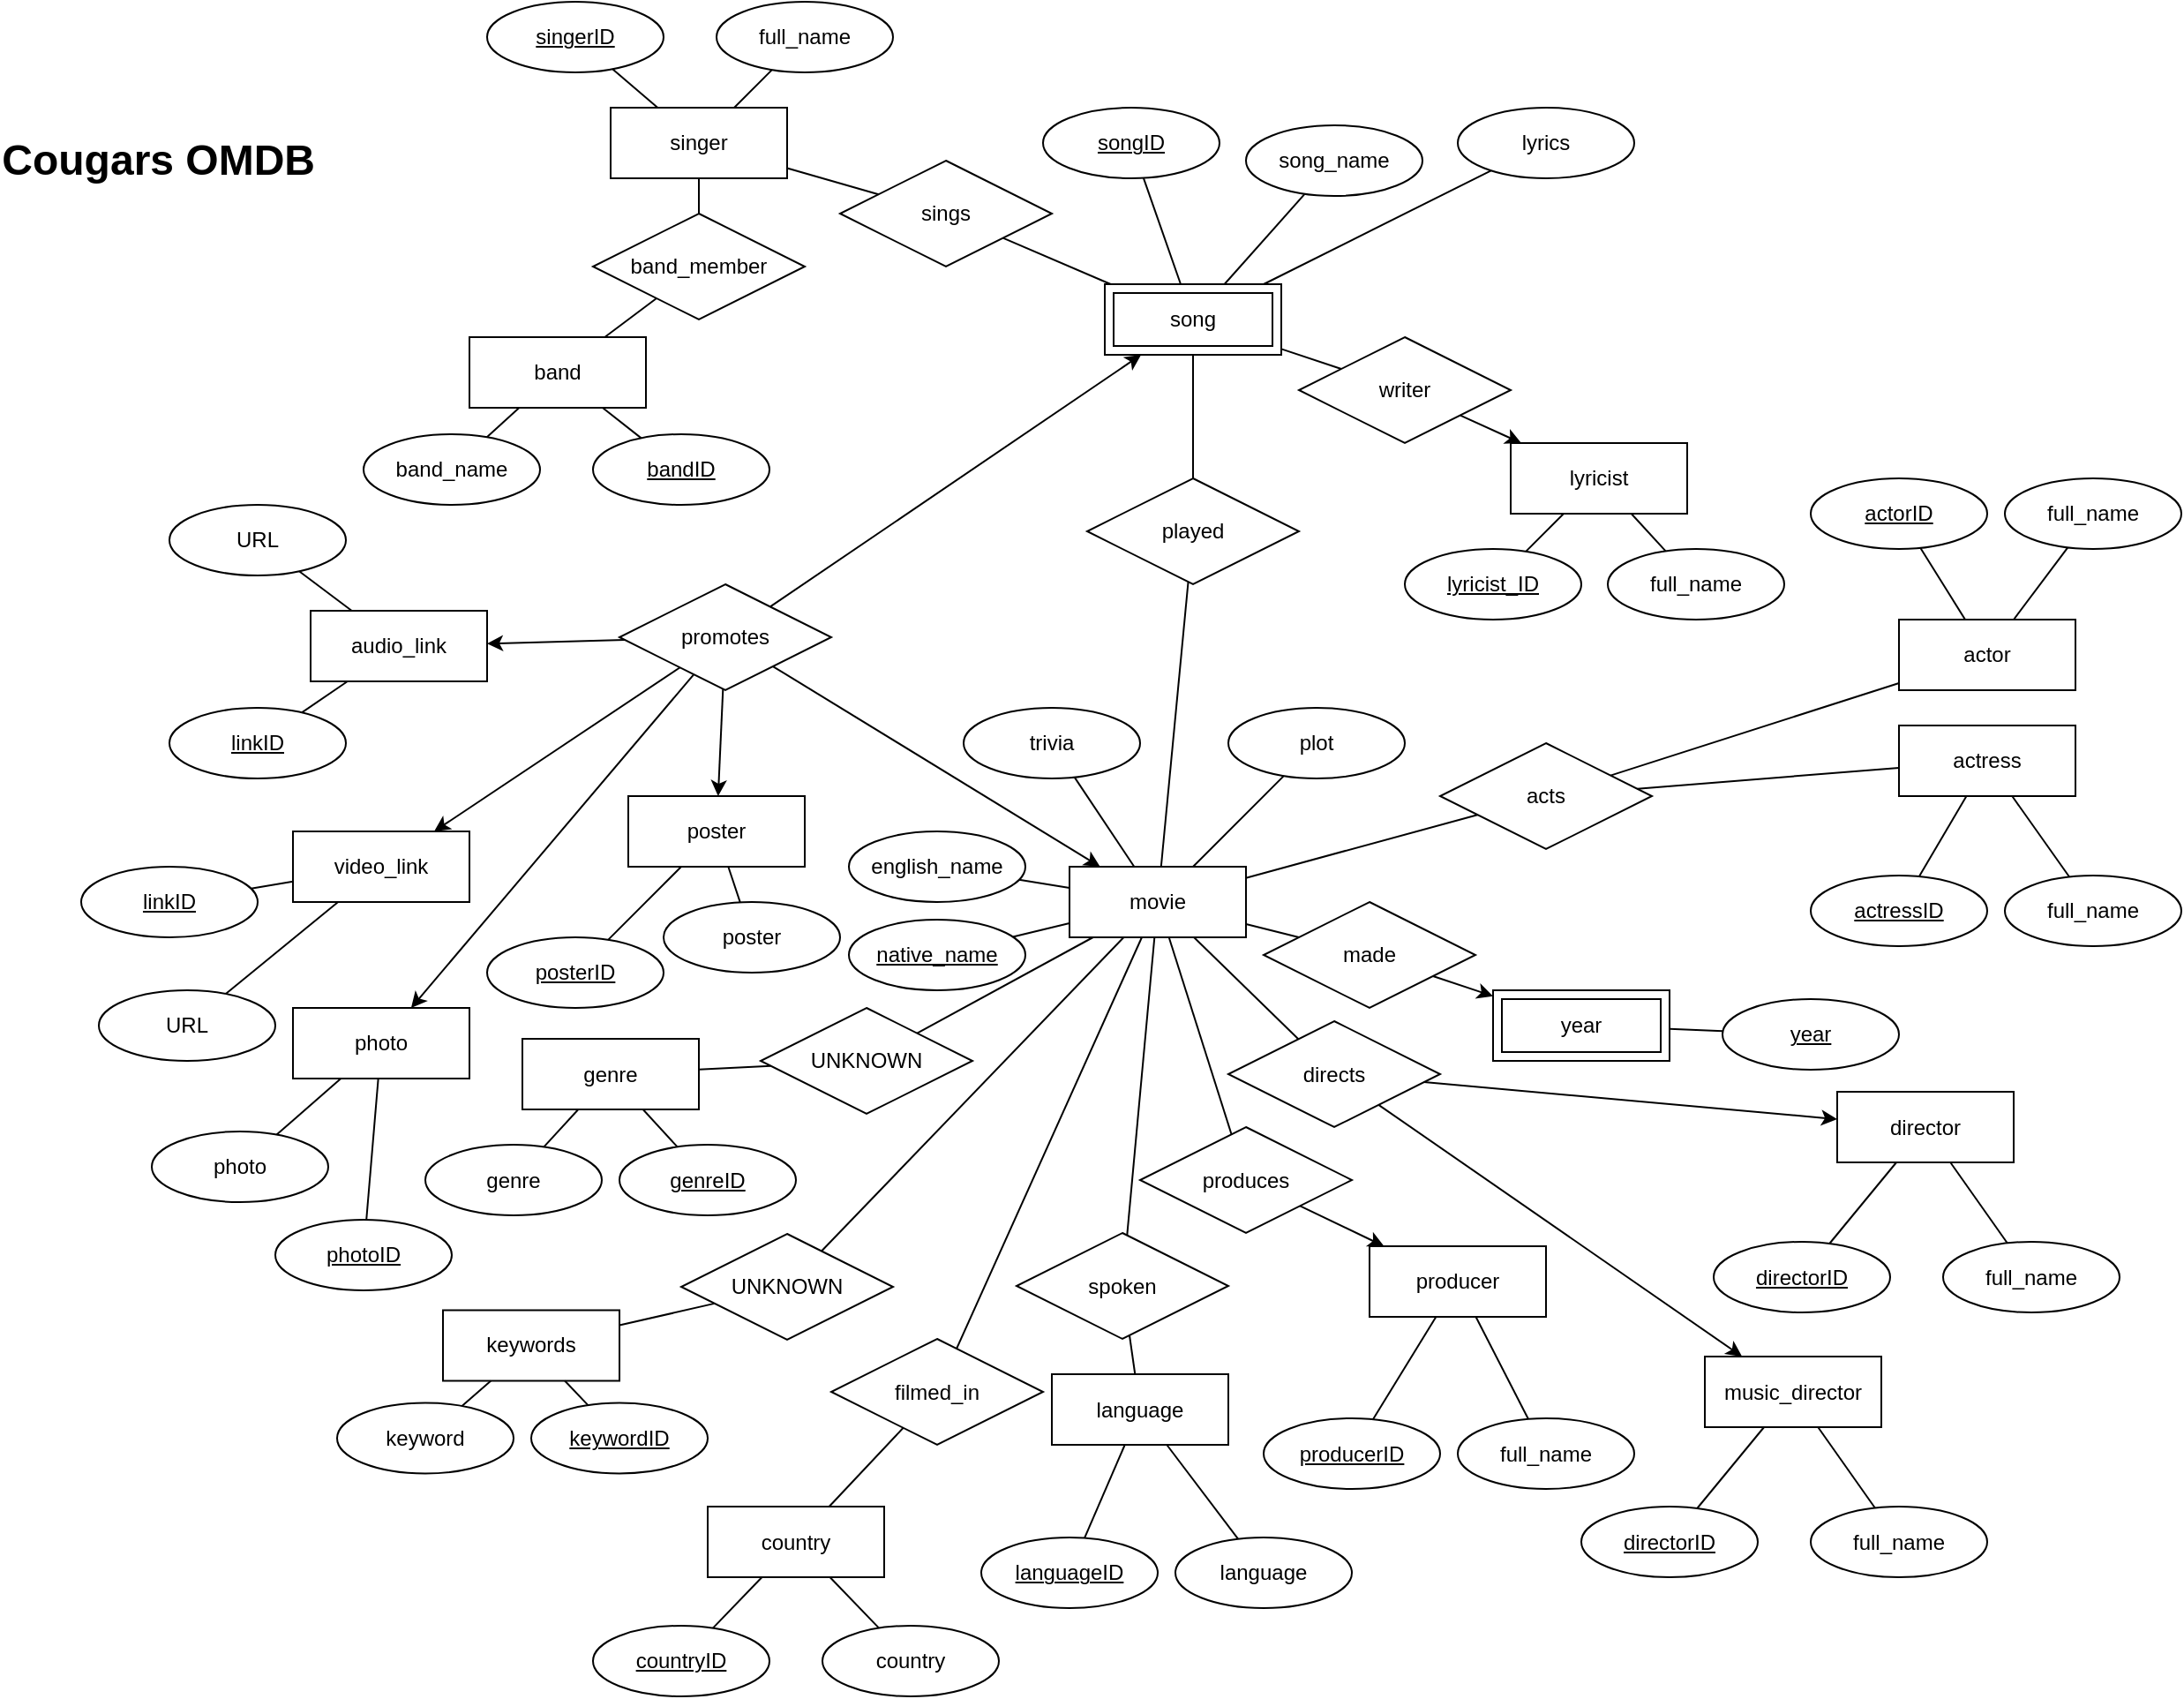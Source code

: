 <mxfile version="13.3.0" type="github">
  <diagram id="hvTxywRXqhzX3uinB9g3" name="Page-1">
    <mxGraphModel dx="3220" dy="2380" grid="1" gridSize="10" guides="1" tooltips="1" connect="1" arrows="1" fold="1" page="1" pageScale="1" pageWidth="850" pageHeight="1100" math="0" shadow="0">
      <root>
        <mxCell id="0" />
        <mxCell id="1" parent="0" />
        <mxCell id="niFjqBL8yK6RNNo06WDb-146" value="Cougars OMDB&amp;nbsp;&amp;nbsp;" style="text;strokeColor=none;fillColor=none;html=1;fontSize=24;fontStyle=1;verticalAlign=middle;align=center;" vertex="1" parent="1">
          <mxGeometry x="-600" y="-970" width="100" height="40" as="geometry" />
        </mxCell>
        <mxCell id="niFjqBL8yK6RNNo06WDb-147" value="made" style="shape=rhombus;perimeter=rhombusPerimeter;whiteSpace=wrap;html=1;align=center;" vertex="1" parent="1">
          <mxGeometry x="70" y="-530" width="120" height="60" as="geometry" />
        </mxCell>
        <mxCell id="niFjqBL8yK6RNNo06WDb-148" value="acts" style="shape=rhombus;perimeter=rhombusPerimeter;whiteSpace=wrap;html=1;align=center;" vertex="1" parent="1">
          <mxGeometry x="170" y="-620" width="120" height="60" as="geometry" />
        </mxCell>
        <mxCell id="niFjqBL8yK6RNNo06WDb-149" value="sings" style="shape=rhombus;perimeter=rhombusPerimeter;whiteSpace=wrap;html=1;align=center;" vertex="1" parent="1">
          <mxGeometry x="-170" y="-950" width="120" height="60" as="geometry" />
        </mxCell>
        <mxCell id="niFjqBL8yK6RNNo06WDb-150" value="singer" style="whiteSpace=wrap;html=1;align=center;" vertex="1" parent="1">
          <mxGeometry x="-300" y="-980" width="100" height="40" as="geometry" />
        </mxCell>
        <mxCell id="niFjqBL8yK6RNNo06WDb-151" value="singerID" style="ellipse;whiteSpace=wrap;html=1;align=center;fontStyle=4;" vertex="1" parent="1">
          <mxGeometry x="-370" y="-1040" width="100" height="40" as="geometry" />
        </mxCell>
        <mxCell id="niFjqBL8yK6RNNo06WDb-152" value="full_name" style="ellipse;whiteSpace=wrap;html=1;align=center;" vertex="1" parent="1">
          <mxGeometry x="-240" y="-1040" width="100" height="40" as="geometry" />
        </mxCell>
        <mxCell id="niFjqBL8yK6RNNo06WDb-153" value="" style="endArrow=none;html=1;rounded=0;" edge="1" parent="1" source="niFjqBL8yK6RNNo06WDb-151" target="niFjqBL8yK6RNNo06WDb-150">
          <mxGeometry relative="1" as="geometry">
            <mxPoint x="-300" y="-1020" as="sourcePoint" />
            <mxPoint x="-140" y="-1020" as="targetPoint" />
          </mxGeometry>
        </mxCell>
        <mxCell id="niFjqBL8yK6RNNo06WDb-154" value="" style="endArrow=none;html=1;rounded=0;" edge="1" parent="1" source="niFjqBL8yK6RNNo06WDb-150" target="niFjqBL8yK6RNNo06WDb-152">
          <mxGeometry relative="1" as="geometry">
            <mxPoint x="-289.996" y="-1080.003" as="sourcePoint" />
            <mxPoint x="-216.94" y="-1053.48" as="targetPoint" />
          </mxGeometry>
        </mxCell>
        <mxCell id="niFjqBL8yK6RNNo06WDb-155" value="songID" style="ellipse;whiteSpace=wrap;html=1;align=center;fontStyle=4;" vertex="1" parent="1">
          <mxGeometry x="-55" y="-980" width="100" height="40" as="geometry" />
        </mxCell>
        <mxCell id="niFjqBL8yK6RNNo06WDb-156" value="" style="endArrow=none;html=1;rounded=0;" edge="1" parent="1" source="niFjqBL8yK6RNNo06WDb-155" target="niFjqBL8yK6RNNo06WDb-234">
          <mxGeometry relative="1" as="geometry">
            <mxPoint x="120" y="-995" as="sourcePoint" />
            <mxPoint x="65.714" y="-960" as="targetPoint" />
          </mxGeometry>
        </mxCell>
        <mxCell id="niFjqBL8yK6RNNo06WDb-157" value="song_name" style="ellipse;whiteSpace=wrap;html=1;align=center;" vertex="1" parent="1">
          <mxGeometry x="60" y="-970" width="100" height="40" as="geometry" />
        </mxCell>
        <mxCell id="niFjqBL8yK6RNNo06WDb-158" value="" style="endArrow=none;html=1;rounded=0;" edge="1" parent="1" source="niFjqBL8yK6RNNo06WDb-234" target="niFjqBL8yK6RNNo06WDb-157">
          <mxGeometry relative="1" as="geometry">
            <mxPoint x="102.5" y="-960" as="sourcePoint" />
            <mxPoint x="440" y="-995" as="targetPoint" />
          </mxGeometry>
        </mxCell>
        <mxCell id="niFjqBL8yK6RNNo06WDb-159" value="" style="endArrow=none;html=1;rounded=0;" edge="1" parent="1" source="niFjqBL8yK6RNNo06WDb-149" target="niFjqBL8yK6RNNo06WDb-234">
          <mxGeometry relative="1" as="geometry">
            <mxPoint x="-30" y="-780" as="sourcePoint" />
            <mxPoint x="50" y="-934.737" as="targetPoint" />
          </mxGeometry>
        </mxCell>
        <mxCell id="niFjqBL8yK6RNNo06WDb-160" value="" style="endArrow=none;html=1;rounded=0;" edge="1" parent="1" source="niFjqBL8yK6RNNo06WDb-150" target="niFjqBL8yK6RNNo06WDb-149">
          <mxGeometry relative="1" as="geometry">
            <mxPoint y="-960" as="sourcePoint" />
            <mxPoint x="160" y="-960" as="targetPoint" />
          </mxGeometry>
        </mxCell>
        <mxCell id="niFjqBL8yK6RNNo06WDb-161" value="band" style="whiteSpace=wrap;html=1;align=center;" vertex="1" parent="1">
          <mxGeometry x="-380" y="-850" width="100" height="40" as="geometry" />
        </mxCell>
        <mxCell id="niFjqBL8yK6RNNo06WDb-162" value="bandID" style="ellipse;whiteSpace=wrap;html=1;align=center;fontStyle=4;" vertex="1" parent="1">
          <mxGeometry x="-310" y="-795" width="100" height="40" as="geometry" />
        </mxCell>
        <mxCell id="niFjqBL8yK6RNNo06WDb-163" value="band_name" style="ellipse;whiteSpace=wrap;html=1;align=center;" vertex="1" parent="1">
          <mxGeometry x="-440" y="-795" width="100" height="40" as="geometry" />
        </mxCell>
        <mxCell id="niFjqBL8yK6RNNo06WDb-164" value="" style="endArrow=none;html=1;rounded=0;" edge="1" parent="1" source="niFjqBL8yK6RNNo06WDb-163" target="niFjqBL8yK6RNNo06WDb-161">
          <mxGeometry relative="1" as="geometry">
            <mxPoint x="-505" y="-645" as="sourcePoint" />
            <mxPoint x="-345" y="-645" as="targetPoint" />
          </mxGeometry>
        </mxCell>
        <mxCell id="niFjqBL8yK6RNNo06WDb-165" value="" style="endArrow=none;html=1;rounded=0;" edge="1" parent="1" source="niFjqBL8yK6RNNo06WDb-161" target="niFjqBL8yK6RNNo06WDb-162">
          <mxGeometry relative="1" as="geometry">
            <mxPoint x="-415" y="-635" as="sourcePoint" />
            <mxPoint x="-255" y="-635" as="targetPoint" />
          </mxGeometry>
        </mxCell>
        <mxCell id="niFjqBL8yK6RNNo06WDb-166" value="lyrics" style="ellipse;whiteSpace=wrap;html=1;align=center;" vertex="1" parent="1">
          <mxGeometry x="180" y="-980" width="100" height="40" as="geometry" />
        </mxCell>
        <mxCell id="niFjqBL8yK6RNNo06WDb-167" value="" style="endArrow=none;html=1;rounded=0;" edge="1" parent="1" source="niFjqBL8yK6RNNo06WDb-234" target="niFjqBL8yK6RNNo06WDb-166">
          <mxGeometry relative="1" as="geometry">
            <mxPoint x="140" y="-960" as="sourcePoint" />
            <mxPoint x="330" y="-860" as="targetPoint" />
          </mxGeometry>
        </mxCell>
        <mxCell id="niFjqBL8yK6RNNo06WDb-168" value="band_member" style="shape=rhombus;perimeter=rhombusPerimeter;whiteSpace=wrap;html=1;align=center;" vertex="1" parent="1">
          <mxGeometry x="-310" y="-920" width="120" height="60" as="geometry" />
        </mxCell>
        <mxCell id="niFjqBL8yK6RNNo06WDb-169" value="" style="endArrow=none;html=1;rounded=0;" edge="1" parent="1" source="niFjqBL8yK6RNNo06WDb-168" target="niFjqBL8yK6RNNo06WDb-161">
          <mxGeometry relative="1" as="geometry">
            <mxPoint x="-250" y="-740" as="sourcePoint" />
            <mxPoint x="-90" y="-740" as="targetPoint" />
          </mxGeometry>
        </mxCell>
        <mxCell id="niFjqBL8yK6RNNo06WDb-170" value="" style="endArrow=none;html=1;rounded=0;" edge="1" parent="1" source="niFjqBL8yK6RNNo06WDb-168" target="niFjqBL8yK6RNNo06WDb-150">
          <mxGeometry relative="1" as="geometry">
            <mxPoint x="-440" y="-850" as="sourcePoint" />
            <mxPoint x="-280" y="-850" as="targetPoint" />
          </mxGeometry>
        </mxCell>
        <mxCell id="niFjqBL8yK6RNNo06WDb-171" value="lyricist" style="whiteSpace=wrap;html=1;align=center;" vertex="1" parent="1">
          <mxGeometry x="210" y="-790" width="100" height="40" as="geometry" />
        </mxCell>
        <mxCell id="niFjqBL8yK6RNNo06WDb-172" value="full_name" style="ellipse;whiteSpace=wrap;html=1;align=center;" vertex="1" parent="1">
          <mxGeometry x="265" y="-730" width="100" height="40" as="geometry" />
        </mxCell>
        <mxCell id="niFjqBL8yK6RNNo06WDb-173" value="lyricist_ID" style="ellipse;whiteSpace=wrap;html=1;align=center;fontStyle=4;" vertex="1" parent="1">
          <mxGeometry x="150" y="-730" width="100" height="40" as="geometry" />
        </mxCell>
        <mxCell id="niFjqBL8yK6RNNo06WDb-174" value="" style="endArrow=none;html=1;rounded=0;" edge="1" parent="1" source="niFjqBL8yK6RNNo06WDb-173" target="niFjqBL8yK6RNNo06WDb-171">
          <mxGeometry relative="1" as="geometry">
            <mxPoint x="15" y="-890" as="sourcePoint" />
            <mxPoint x="175" y="-890" as="targetPoint" />
          </mxGeometry>
        </mxCell>
        <mxCell id="niFjqBL8yK6RNNo06WDb-175" value="" style="endArrow=none;html=1;rounded=0;" edge="1" parent="1" source="niFjqBL8yK6RNNo06WDb-171" target="niFjqBL8yK6RNNo06WDb-172">
          <mxGeometry relative="1" as="geometry">
            <mxPoint x="235" y="-810" as="sourcePoint" />
            <mxPoint x="395" y="-810" as="targetPoint" />
          </mxGeometry>
        </mxCell>
        <mxCell id="niFjqBL8yK6RNNo06WDb-176" value="writer" style="shape=rhombus;perimeter=rhombusPerimeter;whiteSpace=wrap;html=1;align=center;" vertex="1" parent="1">
          <mxGeometry x="90" y="-850" width="120" height="60" as="geometry" />
        </mxCell>
        <mxCell id="niFjqBL8yK6RNNo06WDb-177" value="" style="endArrow=none;html=1;rounded=0;" edge="1" parent="1" source="niFjqBL8yK6RNNo06WDb-234" target="niFjqBL8yK6RNNo06WDb-176">
          <mxGeometry relative="1" as="geometry">
            <mxPoint x="150" y="-929.286" as="sourcePoint" />
            <mxPoint x="410" y="-940" as="targetPoint" />
          </mxGeometry>
        </mxCell>
        <mxCell id="niFjqBL8yK6RNNo06WDb-178" value="" style="endArrow=classic;html=1;" edge="1" parent="1" source="niFjqBL8yK6RNNo06WDb-176" target="niFjqBL8yK6RNNo06WDb-171">
          <mxGeometry width="50" height="50" relative="1" as="geometry">
            <mxPoint x="310" y="-910" as="sourcePoint" />
            <mxPoint x="360" y="-960" as="targetPoint" />
          </mxGeometry>
        </mxCell>
        <mxCell id="niFjqBL8yK6RNNo06WDb-179" value="year" style="ellipse;whiteSpace=wrap;html=1;align=center;fontStyle=4;" vertex="1" parent="1">
          <mxGeometry x="330" y="-475" width="100" height="40" as="geometry" />
        </mxCell>
        <mxCell id="niFjqBL8yK6RNNo06WDb-180" value="" style="endArrow=none;html=1;rounded=0;" edge="1" parent="1" source="niFjqBL8yK6RNNo06WDb-233" target="niFjqBL8yK6RNNo06WDb-179">
          <mxGeometry relative="1" as="geometry">
            <mxPoint x="290.0" y="-455" as="sourcePoint" />
            <mxPoint x="700" y="-445" as="targetPoint" />
          </mxGeometry>
        </mxCell>
        <mxCell id="niFjqBL8yK6RNNo06WDb-181" value="" style="endArrow=none;html=1;rounded=0;" edge="1" parent="1" source="niFjqBL8yK6RNNo06WDb-183" target="niFjqBL8yK6RNNo06WDb-147">
          <mxGeometry relative="1" as="geometry">
            <mxPoint x="95" y="-419.6" as="sourcePoint" />
            <mxPoint x="280" y="-450" as="targetPoint" />
          </mxGeometry>
        </mxCell>
        <mxCell id="niFjqBL8yK6RNNo06WDb-182" value="" style="endArrow=classic;html=1;" edge="1" parent="1" source="niFjqBL8yK6RNNo06WDb-147" target="niFjqBL8yK6RNNo06WDb-233">
          <mxGeometry width="50" height="50" relative="1" as="geometry">
            <mxPoint x="230" y="-455" as="sourcePoint" />
            <mxPoint x="190.0" y="-460.357" as="targetPoint" />
          </mxGeometry>
        </mxCell>
        <mxCell id="niFjqBL8yK6RNNo06WDb-183" value="movie" style="whiteSpace=wrap;html=1;align=center;" vertex="1" parent="1">
          <mxGeometry x="-40" y="-550" width="100" height="40" as="geometry" />
        </mxCell>
        <mxCell id="niFjqBL8yK6RNNo06WDb-184" value="native_name" style="ellipse;whiteSpace=wrap;html=1;align=center;fontStyle=4;" vertex="1" parent="1">
          <mxGeometry x="-165" y="-520" width="100" height="40" as="geometry" />
        </mxCell>
        <mxCell id="niFjqBL8yK6RNNo06WDb-185" value="" style="endArrow=none;html=1;rounded=0;" edge="1" parent="1" source="niFjqBL8yK6RNNo06WDb-184" target="niFjqBL8yK6RNNo06WDb-183">
          <mxGeometry relative="1" as="geometry">
            <mxPoint x="-10" y="-570" as="sourcePoint" />
            <mxPoint x="150" y="-570" as="targetPoint" />
          </mxGeometry>
        </mxCell>
        <mxCell id="niFjqBL8yK6RNNo06WDb-186" value="english_name" style="ellipse;whiteSpace=wrap;html=1;align=center;" vertex="1" parent="1">
          <mxGeometry x="-165" y="-570" width="100" height="40" as="geometry" />
        </mxCell>
        <mxCell id="niFjqBL8yK6RNNo06WDb-187" value="" style="endArrow=none;html=1;rounded=0;" edge="1" parent="1" source="niFjqBL8yK6RNNo06WDb-186" target="niFjqBL8yK6RNNo06WDb-183">
          <mxGeometry relative="1" as="geometry">
            <mxPoint x="120" y="-520" as="sourcePoint" />
            <mxPoint x="280" y="-520" as="targetPoint" />
          </mxGeometry>
        </mxCell>
        <mxCell id="niFjqBL8yK6RNNo06WDb-188" value="trivia" style="ellipse;whiteSpace=wrap;html=1;align=center;" vertex="1" parent="1">
          <mxGeometry x="-100" y="-640" width="100" height="40" as="geometry" />
        </mxCell>
        <mxCell id="niFjqBL8yK6RNNo06WDb-189" value="" style="endArrow=none;html=1;rounded=0;" edge="1" parent="1" source="niFjqBL8yK6RNNo06WDb-188" target="niFjqBL8yK6RNNo06WDb-183">
          <mxGeometry relative="1" as="geometry">
            <mxPoint x="120" y="-530" as="sourcePoint" />
            <mxPoint x="280" y="-530" as="targetPoint" />
          </mxGeometry>
        </mxCell>
        <mxCell id="niFjqBL8yK6RNNo06WDb-190" value="plot" style="ellipse;whiteSpace=wrap;html=1;align=center;" vertex="1" parent="1">
          <mxGeometry x="50" y="-640" width="100" height="40" as="geometry" />
        </mxCell>
        <mxCell id="niFjqBL8yK6RNNo06WDb-191" value="" style="endArrow=none;html=1;rounded=0;" edge="1" parent="1" source="niFjqBL8yK6RNNo06WDb-190" target="niFjqBL8yK6RNNo06WDb-183">
          <mxGeometry relative="1" as="geometry">
            <mxPoint x="220" y="-510" as="sourcePoint" />
            <mxPoint x="380" y="-510" as="targetPoint" />
          </mxGeometry>
        </mxCell>
        <mxCell id="niFjqBL8yK6RNNo06WDb-192" value="actor" style="whiteSpace=wrap;html=1;align=center;" vertex="1" parent="1">
          <mxGeometry x="430" y="-690" width="100" height="40" as="geometry" />
        </mxCell>
        <mxCell id="niFjqBL8yK6RNNo06WDb-193" value="actress" style="whiteSpace=wrap;html=1;align=center;" vertex="1" parent="1">
          <mxGeometry x="430" y="-630" width="100" height="40" as="geometry" />
        </mxCell>
        <mxCell id="niFjqBL8yK6RNNo06WDb-194" value="actressID" style="ellipse;whiteSpace=wrap;html=1;align=center;fontStyle=4;" vertex="1" parent="1">
          <mxGeometry x="380" y="-545" width="100" height="40" as="geometry" />
        </mxCell>
        <mxCell id="niFjqBL8yK6RNNo06WDb-195" value="actorID" style="ellipse;whiteSpace=wrap;html=1;align=center;fontStyle=4;" vertex="1" parent="1">
          <mxGeometry x="380" y="-770" width="100" height="40" as="geometry" />
        </mxCell>
        <mxCell id="niFjqBL8yK6RNNo06WDb-196" value="full_name" style="ellipse;whiteSpace=wrap;html=1;align=center;" vertex="1" parent="1">
          <mxGeometry x="490" y="-770" width="100" height="40" as="geometry" />
        </mxCell>
        <mxCell id="niFjqBL8yK6RNNo06WDb-197" value="full_name" style="ellipse;whiteSpace=wrap;html=1;align=center;" vertex="1" parent="1">
          <mxGeometry x="490" y="-545" width="100" height="40" as="geometry" />
        </mxCell>
        <mxCell id="niFjqBL8yK6RNNo06WDb-198" value="" style="endArrow=none;html=1;rounded=0;" edge="1" parent="1" source="niFjqBL8yK6RNNo06WDb-195" target="niFjqBL8yK6RNNo06WDb-192">
          <mxGeometry relative="1" as="geometry">
            <mxPoint x="540" y="-710" as="sourcePoint" />
            <mxPoint x="700" y="-710" as="targetPoint" />
          </mxGeometry>
        </mxCell>
        <mxCell id="niFjqBL8yK6RNNo06WDb-199" value="" style="endArrow=none;html=1;rounded=0;" edge="1" parent="1" source="niFjqBL8yK6RNNo06WDb-192" target="niFjqBL8yK6RNNo06WDb-196">
          <mxGeometry relative="1" as="geometry">
            <mxPoint x="570" y="-720" as="sourcePoint" />
            <mxPoint x="730" y="-720" as="targetPoint" />
          </mxGeometry>
        </mxCell>
        <mxCell id="niFjqBL8yK6RNNo06WDb-200" value="" style="endArrow=none;html=1;rounded=0;" edge="1" parent="1" source="niFjqBL8yK6RNNo06WDb-193" target="niFjqBL8yK6RNNo06WDb-194">
          <mxGeometry relative="1" as="geometry">
            <mxPoint x="660" y="-645" as="sourcePoint" />
            <mxPoint x="820" y="-645" as="targetPoint" />
          </mxGeometry>
        </mxCell>
        <mxCell id="niFjqBL8yK6RNNo06WDb-201" value="" style="endArrow=none;html=1;rounded=0;" edge="1" parent="1" source="niFjqBL8yK6RNNo06WDb-197" target="niFjqBL8yK6RNNo06WDb-193">
          <mxGeometry relative="1" as="geometry">
            <mxPoint x="620" y="-595" as="sourcePoint" />
            <mxPoint x="780" y="-595" as="targetPoint" />
          </mxGeometry>
        </mxCell>
        <mxCell id="niFjqBL8yK6RNNo06WDb-202" value="" style="endArrow=none;html=1;rounded=0;" edge="1" parent="1" source="niFjqBL8yK6RNNo06WDb-148" target="niFjqBL8yK6RNNo06WDb-192">
          <mxGeometry relative="1" as="geometry">
            <mxPoint x="280" y="-620" as="sourcePoint" />
            <mxPoint x="440" y="-620" as="targetPoint" />
          </mxGeometry>
        </mxCell>
        <mxCell id="niFjqBL8yK6RNNo06WDb-203" value="" style="endArrow=none;html=1;rounded=0;" edge="1" parent="1" source="niFjqBL8yK6RNNo06WDb-183" target="niFjqBL8yK6RNNo06WDb-148">
          <mxGeometry relative="1" as="geometry">
            <mxPoint x="180" y="-620" as="sourcePoint" />
            <mxPoint x="340" y="-620" as="targetPoint" />
          </mxGeometry>
        </mxCell>
        <mxCell id="niFjqBL8yK6RNNo06WDb-204" value="" style="endArrow=none;html=1;rounded=0;" edge="1" parent="1" source="niFjqBL8yK6RNNo06WDb-193" target="niFjqBL8yK6RNNo06WDb-148">
          <mxGeometry relative="1" as="geometry">
            <mxPoint x="170" y="-620" as="sourcePoint" />
            <mxPoint x="330" y="-620" as="targetPoint" />
          </mxGeometry>
        </mxCell>
        <mxCell id="niFjqBL8yK6RNNo06WDb-205" value="played" style="shape=rhombus;perimeter=rhombusPerimeter;whiteSpace=wrap;html=1;align=center;" vertex="1" parent="1">
          <mxGeometry x="-30" y="-770" width="120" height="60" as="geometry" />
        </mxCell>
        <mxCell id="niFjqBL8yK6RNNo06WDb-206" value="" style="endArrow=none;html=1;rounded=0;" edge="1" parent="1" source="niFjqBL8yK6RNNo06WDb-205" target="niFjqBL8yK6RNNo06WDb-234">
          <mxGeometry relative="1" as="geometry">
            <mxPoint x="10" y="-890" as="sourcePoint" />
            <mxPoint x="90" y="-920" as="targetPoint" />
          </mxGeometry>
        </mxCell>
        <mxCell id="niFjqBL8yK6RNNo06WDb-207" value="" style="endArrow=none;html=1;rounded=0;" edge="1" parent="1" source="niFjqBL8yK6RNNo06WDb-183" target="niFjqBL8yK6RNNo06WDb-205">
          <mxGeometry relative="1" as="geometry">
            <mxPoint x="-230" y="-710" as="sourcePoint" />
            <mxPoint x="-70" y="-710" as="targetPoint" />
          </mxGeometry>
        </mxCell>
        <mxCell id="niFjqBL8yK6RNNo06WDb-208" value="video_link" style="whiteSpace=wrap;html=1;align=center;" vertex="1" parent="1">
          <mxGeometry x="-480" y="-570" width="100" height="40" as="geometry" />
        </mxCell>
        <mxCell id="niFjqBL8yK6RNNo06WDb-209" value="linkID" style="ellipse;whiteSpace=wrap;html=1;align=center;fontStyle=4;" vertex="1" parent="1">
          <mxGeometry x="-600" y="-550" width="100" height="40" as="geometry" />
        </mxCell>
        <mxCell id="niFjqBL8yK6RNNo06WDb-210" value="URL" style="ellipse;whiteSpace=wrap;html=1;align=center;" vertex="1" parent="1">
          <mxGeometry x="-590" y="-480" width="100" height="40" as="geometry" />
        </mxCell>
        <mxCell id="niFjqBL8yK6RNNo06WDb-211" value="" style="endArrow=none;html=1;rounded=0;" edge="1" parent="1" source="niFjqBL8yK6RNNo06WDb-209" target="niFjqBL8yK6RNNo06WDb-208">
          <mxGeometry relative="1" as="geometry">
            <mxPoint x="-650" y="-605" as="sourcePoint" />
            <mxPoint x="-490" y="-605" as="targetPoint" />
          </mxGeometry>
        </mxCell>
        <mxCell id="niFjqBL8yK6RNNo06WDb-212" value="" style="endArrow=none;html=1;rounded=0;" edge="1" parent="1" source="niFjqBL8yK6RNNo06WDb-208" target="niFjqBL8yK6RNNo06WDb-210">
          <mxGeometry relative="1" as="geometry">
            <mxPoint x="-260" y="-525" as="sourcePoint" />
            <mxPoint x="-100" y="-525" as="targetPoint" />
          </mxGeometry>
        </mxCell>
        <mxCell id="niFjqBL8yK6RNNo06WDb-213" value="audio_link" style="whiteSpace=wrap;html=1;align=center;" vertex="1" parent="1">
          <mxGeometry x="-470" y="-695" width="100" height="40" as="geometry" />
        </mxCell>
        <mxCell id="niFjqBL8yK6RNNo06WDb-214" value="linkID" style="ellipse;whiteSpace=wrap;html=1;align=center;fontStyle=4;" vertex="1" parent="1">
          <mxGeometry x="-550" y="-640" width="100" height="40" as="geometry" />
        </mxCell>
        <mxCell id="niFjqBL8yK6RNNo06WDb-215" value="URL" style="ellipse;whiteSpace=wrap;html=1;align=center;" vertex="1" parent="1">
          <mxGeometry x="-550" y="-755" width="100" height="40" as="geometry" />
        </mxCell>
        <mxCell id="niFjqBL8yK6RNNo06WDb-216" value="" style="endArrow=none;html=1;rounded=0;" edge="1" parent="1" source="niFjqBL8yK6RNNo06WDb-214" target="niFjqBL8yK6RNNo06WDb-213">
          <mxGeometry relative="1" as="geometry">
            <mxPoint x="-640" y="-740" as="sourcePoint" />
            <mxPoint x="-480" y="-740" as="targetPoint" />
          </mxGeometry>
        </mxCell>
        <mxCell id="niFjqBL8yK6RNNo06WDb-217" value="" style="endArrow=none;html=1;rounded=0;" edge="1" parent="1" source="niFjqBL8yK6RNNo06WDb-213" target="niFjqBL8yK6RNNo06WDb-215">
          <mxGeometry relative="1" as="geometry">
            <mxPoint x="-250" y="-660" as="sourcePoint" />
            <mxPoint x="-90" y="-660" as="targetPoint" />
          </mxGeometry>
        </mxCell>
        <mxCell id="niFjqBL8yK6RNNo06WDb-218" value="promotes" style="shape=rhombus;perimeter=rhombusPerimeter;whiteSpace=wrap;html=1;align=center;" vertex="1" parent="1">
          <mxGeometry x="-295" y="-710" width="120" height="60" as="geometry" />
        </mxCell>
        <mxCell id="niFjqBL8yK6RNNo06WDb-219" value="" style="endArrow=classic;html=1;" edge="1" parent="1" source="niFjqBL8yK6RNNo06WDb-218" target="niFjqBL8yK6RNNo06WDb-234">
          <mxGeometry width="50" height="50" relative="1" as="geometry">
            <mxPoint x="-160" y="-750" as="sourcePoint" />
            <mxPoint x="76.552" y="-920" as="targetPoint" />
          </mxGeometry>
        </mxCell>
        <mxCell id="niFjqBL8yK6RNNo06WDb-220" value="" style="endArrow=classic;html=1;" edge="1" parent="1" source="niFjqBL8yK6RNNo06WDb-218" target="niFjqBL8yK6RNNo06WDb-213">
          <mxGeometry width="50" height="50" relative="1" as="geometry">
            <mxPoint x="-370" y="-430" as="sourcePoint" />
            <mxPoint x="-320" y="-480" as="targetPoint" />
          </mxGeometry>
        </mxCell>
        <mxCell id="niFjqBL8yK6RNNo06WDb-221" value="" style="endArrow=classic;html=1;" edge="1" parent="1" source="niFjqBL8yK6RNNo06WDb-218" target="niFjqBL8yK6RNNo06WDb-183">
          <mxGeometry width="50" height="50" relative="1" as="geometry">
            <mxPoint x="-380" y="-440" as="sourcePoint" />
            <mxPoint x="-330" y="-490" as="targetPoint" />
          </mxGeometry>
        </mxCell>
        <mxCell id="niFjqBL8yK6RNNo06WDb-222" value="" style="endArrow=classic;html=1;" edge="1" parent="1" source="niFjqBL8yK6RNNo06WDb-218" target="niFjqBL8yK6RNNo06WDb-208">
          <mxGeometry width="50" height="50" relative="1" as="geometry">
            <mxPoint x="-280" y="-550" as="sourcePoint" />
            <mxPoint x="-230" y="-600" as="targetPoint" />
          </mxGeometry>
        </mxCell>
        <mxCell id="niFjqBL8yK6RNNo06WDb-223" value="photo" style="ellipse;whiteSpace=wrap;html=1;align=center;" vertex="1" parent="1">
          <mxGeometry x="-560" y="-400" width="100" height="40" as="geometry" />
        </mxCell>
        <mxCell id="niFjqBL8yK6RNNo06WDb-224" value="photo" style="whiteSpace=wrap;html=1;align=center;" vertex="1" parent="1">
          <mxGeometry x="-480" y="-470" width="100" height="40" as="geometry" />
        </mxCell>
        <mxCell id="niFjqBL8yK6RNNo06WDb-225" value="" style="endArrow=none;html=1;rounded=0;" edge="1" parent="1" source="niFjqBL8yK6RNNo06WDb-224" target="niFjqBL8yK6RNNo06WDb-223">
          <mxGeometry relative="1" as="geometry">
            <mxPoint x="-660" y="-260" as="sourcePoint" />
            <mxPoint x="-500" y="-260" as="targetPoint" />
          </mxGeometry>
        </mxCell>
        <mxCell id="niFjqBL8yK6RNNo06WDb-226" value="photoID" style="ellipse;whiteSpace=wrap;html=1;align=center;fontStyle=4;" vertex="1" parent="1">
          <mxGeometry x="-490" y="-350" width="100" height="40" as="geometry" />
        </mxCell>
        <mxCell id="niFjqBL8yK6RNNo06WDb-227" value="" style="endArrow=none;html=1;rounded=0;" edge="1" parent="1" source="niFjqBL8yK6RNNo06WDb-226" target="niFjqBL8yK6RNNo06WDb-224">
          <mxGeometry relative="1" as="geometry">
            <mxPoint x="-210" y="-250" as="sourcePoint" />
            <mxPoint x="-50" y="-250" as="targetPoint" />
          </mxGeometry>
        </mxCell>
        <mxCell id="niFjqBL8yK6RNNo06WDb-228" value="poster" style="whiteSpace=wrap;html=1;align=center;" vertex="1" parent="1">
          <mxGeometry x="-290" y="-590" width="100" height="40" as="geometry" />
        </mxCell>
        <mxCell id="niFjqBL8yK6RNNo06WDb-229" value="poster" style="ellipse;whiteSpace=wrap;html=1;align=center;" vertex="1" parent="1">
          <mxGeometry x="-270" y="-530" width="100" height="40" as="geometry" />
        </mxCell>
        <mxCell id="niFjqBL8yK6RNNo06WDb-230" value="posterID" style="ellipse;whiteSpace=wrap;html=1;align=center;fontStyle=4;" vertex="1" parent="1">
          <mxGeometry x="-370" y="-510" width="100" height="40" as="geometry" />
        </mxCell>
        <mxCell id="niFjqBL8yK6RNNo06WDb-231" value="" style="endArrow=none;html=1;rounded=0;" edge="1" parent="1" source="niFjqBL8yK6RNNo06WDb-228" target="niFjqBL8yK6RNNo06WDb-230">
          <mxGeometry relative="1" as="geometry">
            <mxPoint x="-350" y="-110" as="sourcePoint" />
            <mxPoint x="-190" y="-110" as="targetPoint" />
          </mxGeometry>
        </mxCell>
        <mxCell id="niFjqBL8yK6RNNo06WDb-232" value="" style="endArrow=none;html=1;rounded=0;" edge="1" parent="1" source="niFjqBL8yK6RNNo06WDb-228" target="niFjqBL8yK6RNNo06WDb-229">
          <mxGeometry relative="1" as="geometry">
            <mxPoint x="-310" y="-90" as="sourcePoint" />
            <mxPoint x="-150" y="-90" as="targetPoint" />
          </mxGeometry>
        </mxCell>
        <mxCell id="niFjqBL8yK6RNNo06WDb-233" value="year" style="shape=ext;margin=3;double=1;whiteSpace=wrap;html=1;align=center;" vertex="1" parent="1">
          <mxGeometry x="200" y="-480" width="100" height="40" as="geometry" />
        </mxCell>
        <mxCell id="niFjqBL8yK6RNNo06WDb-234" value="song" style="shape=ext;margin=3;double=1;whiteSpace=wrap;html=1;align=center;" vertex="1" parent="1">
          <mxGeometry x="-19.996" y="-880" width="100" height="40" as="geometry" />
        </mxCell>
        <mxCell id="niFjqBL8yK6RNNo06WDb-235" value="" style="endArrow=classic;html=1;" edge="1" parent="1" source="niFjqBL8yK6RNNo06WDb-218" target="niFjqBL8yK6RNNo06WDb-224">
          <mxGeometry width="50" height="50" relative="1" as="geometry">
            <mxPoint x="-290" y="-500" as="sourcePoint" />
            <mxPoint x="-240" y="-550" as="targetPoint" />
          </mxGeometry>
        </mxCell>
        <mxCell id="niFjqBL8yK6RNNo06WDb-236" value="" style="endArrow=classic;html=1;" edge="1" parent="1" source="niFjqBL8yK6RNNo06WDb-218" target="niFjqBL8yK6RNNo06WDb-228">
          <mxGeometry width="50" height="50" relative="1" as="geometry">
            <mxPoint x="-260" y="-380" as="sourcePoint" />
            <mxPoint x="-210" y="-430" as="targetPoint" />
          </mxGeometry>
        </mxCell>
        <mxCell id="niFjqBL8yK6RNNo06WDb-237" value="keywords" style="whiteSpace=wrap;html=1;align=center;" vertex="1" parent="1">
          <mxGeometry x="-395" y="-298.75" width="100" height="40" as="geometry" />
        </mxCell>
        <mxCell id="niFjqBL8yK6RNNo06WDb-238" value="keyword" style="ellipse;whiteSpace=wrap;html=1;align=center;" vertex="1" parent="1">
          <mxGeometry x="-455" y="-246.25" width="100" height="40" as="geometry" />
        </mxCell>
        <mxCell id="niFjqBL8yK6RNNo06WDb-239" value="keywordID" style="ellipse;whiteSpace=wrap;html=1;align=center;fontStyle=4;" vertex="1" parent="1">
          <mxGeometry x="-345" y="-246.25" width="100" height="40" as="geometry" />
        </mxCell>
        <mxCell id="niFjqBL8yK6RNNo06WDb-240" value="" style="endArrow=none;html=1;rounded=0;" edge="1" parent="1" source="niFjqBL8yK6RNNo06WDb-237" target="niFjqBL8yK6RNNo06WDb-238">
          <mxGeometry relative="1" as="geometry">
            <mxPoint x="-225" y="-196.25" as="sourcePoint" />
            <mxPoint x="-65" y="-196.25" as="targetPoint" />
          </mxGeometry>
        </mxCell>
        <mxCell id="niFjqBL8yK6RNNo06WDb-241" value="" style="endArrow=none;html=1;rounded=0;" edge="1" parent="1" source="niFjqBL8yK6RNNo06WDb-237" target="niFjqBL8yK6RNNo06WDb-239">
          <mxGeometry relative="1" as="geometry">
            <mxPoint x="-275" y="-166.25" as="sourcePoint" />
            <mxPoint x="-115" y="-166.25" as="targetPoint" />
          </mxGeometry>
        </mxCell>
        <mxCell id="niFjqBL8yK6RNNo06WDb-242" value="genre" style="whiteSpace=wrap;html=1;align=center;" vertex="1" parent="1">
          <mxGeometry x="-350" y="-452.5" width="100" height="40" as="geometry" />
        </mxCell>
        <mxCell id="niFjqBL8yK6RNNo06WDb-243" value="genre" style="ellipse;whiteSpace=wrap;html=1;align=center;" vertex="1" parent="1">
          <mxGeometry x="-405" y="-392.5" width="100" height="40" as="geometry" />
        </mxCell>
        <mxCell id="niFjqBL8yK6RNNo06WDb-244" value="genreID" style="ellipse;whiteSpace=wrap;html=1;align=center;fontStyle=4;" vertex="1" parent="1">
          <mxGeometry x="-295" y="-392.5" width="100" height="40" as="geometry" />
        </mxCell>
        <mxCell id="niFjqBL8yK6RNNo06WDb-245" value="" style="endArrow=none;html=1;rounded=0;" edge="1" parent="1" source="niFjqBL8yK6RNNo06WDb-242" target="niFjqBL8yK6RNNo06WDb-243">
          <mxGeometry relative="1" as="geometry">
            <mxPoint x="-560" y="-115" as="sourcePoint" />
            <mxPoint x="-400" y="-115" as="targetPoint" />
          </mxGeometry>
        </mxCell>
        <mxCell id="niFjqBL8yK6RNNo06WDb-246" value="" style="endArrow=none;html=1;rounded=0;" edge="1" parent="1" source="niFjqBL8yK6RNNo06WDb-242" target="niFjqBL8yK6RNNo06WDb-244">
          <mxGeometry relative="1" as="geometry">
            <mxPoint x="-480" y="-125" as="sourcePoint" />
            <mxPoint x="-320" y="-125" as="targetPoint" />
          </mxGeometry>
        </mxCell>
        <mxCell id="niFjqBL8yK6RNNo06WDb-247" value="country" style="whiteSpace=wrap;html=1;align=center;" vertex="1" parent="1">
          <mxGeometry x="-245" y="-187.5" width="100" height="40" as="geometry" />
        </mxCell>
        <mxCell id="niFjqBL8yK6RNNo06WDb-248" value="countryID" style="ellipse;whiteSpace=wrap;html=1;align=center;fontStyle=4;" vertex="1" parent="1">
          <mxGeometry x="-310" y="-120" width="100" height="40" as="geometry" />
        </mxCell>
        <mxCell id="niFjqBL8yK6RNNo06WDb-249" value="country" style="ellipse;whiteSpace=wrap;html=1;align=center;" vertex="1" parent="1">
          <mxGeometry x="-180" y="-120" width="100" height="40" as="geometry" />
        </mxCell>
        <mxCell id="niFjqBL8yK6RNNo06WDb-250" value="" style="endArrow=none;html=1;rounded=0;" edge="1" parent="1" source="niFjqBL8yK6RNNo06WDb-247" target="niFjqBL8yK6RNNo06WDb-248">
          <mxGeometry relative="1" as="geometry">
            <mxPoint x="-90" y="-175" as="sourcePoint" />
            <mxPoint x="70" y="-175" as="targetPoint" />
          </mxGeometry>
        </mxCell>
        <mxCell id="niFjqBL8yK6RNNo06WDb-251" value="" style="endArrow=none;html=1;rounded=0;" edge="1" parent="1" source="niFjqBL8yK6RNNo06WDb-247" target="niFjqBL8yK6RNNo06WDb-249">
          <mxGeometry relative="1" as="geometry">
            <mxPoint x="-70" y="-235" as="sourcePoint" />
            <mxPoint x="90" y="-235" as="targetPoint" />
          </mxGeometry>
        </mxCell>
        <mxCell id="niFjqBL8yK6RNNo06WDb-252" value="language" style="whiteSpace=wrap;html=1;align=center;" vertex="1" parent="1">
          <mxGeometry x="-50" y="-262.5" width="100" height="40" as="geometry" />
        </mxCell>
        <mxCell id="niFjqBL8yK6RNNo06WDb-253" value="languageID" style="ellipse;whiteSpace=wrap;html=1;align=center;fontStyle=4;" vertex="1" parent="1">
          <mxGeometry x="-90" y="-170" width="100" height="40" as="geometry" />
        </mxCell>
        <mxCell id="niFjqBL8yK6RNNo06WDb-254" value="language" style="ellipse;whiteSpace=wrap;html=1;align=center;" vertex="1" parent="1">
          <mxGeometry x="20" y="-170" width="100" height="40" as="geometry" />
        </mxCell>
        <mxCell id="niFjqBL8yK6RNNo06WDb-255" value="" style="endArrow=none;html=1;rounded=0;" edge="1" parent="1" source="niFjqBL8yK6RNNo06WDb-252" target="niFjqBL8yK6RNNo06WDb-253">
          <mxGeometry relative="1" as="geometry">
            <mxPoint x="-5" y="-100" as="sourcePoint" />
            <mxPoint x="155" y="-100" as="targetPoint" />
          </mxGeometry>
        </mxCell>
        <mxCell id="niFjqBL8yK6RNNo06WDb-256" value="" style="endArrow=none;html=1;rounded=0;" edge="1" parent="1" source="niFjqBL8yK6RNNo06WDb-252" target="niFjqBL8yK6RNNo06WDb-254">
          <mxGeometry relative="1" as="geometry">
            <mxPoint x="15" y="-160" as="sourcePoint" />
            <mxPoint x="175" y="-160" as="targetPoint" />
          </mxGeometry>
        </mxCell>
        <mxCell id="niFjqBL8yK6RNNo06WDb-257" value="producer" style="whiteSpace=wrap;html=1;align=center;" vertex="1" parent="1">
          <mxGeometry x="130" y="-335" width="100" height="40" as="geometry" />
        </mxCell>
        <mxCell id="niFjqBL8yK6RNNo06WDb-258" value="producerID" style="ellipse;whiteSpace=wrap;html=1;align=center;fontStyle=4;" vertex="1" parent="1">
          <mxGeometry x="70" y="-237.5" width="100" height="40" as="geometry" />
        </mxCell>
        <mxCell id="niFjqBL8yK6RNNo06WDb-259" value="full_name" style="ellipse;whiteSpace=wrap;html=1;align=center;" vertex="1" parent="1">
          <mxGeometry x="180" y="-237.5" width="100" height="40" as="geometry" />
        </mxCell>
        <mxCell id="niFjqBL8yK6RNNo06WDb-260" value="" style="endArrow=none;html=1;rounded=0;" edge="1" parent="1" source="niFjqBL8yK6RNNo06WDb-257" target="niFjqBL8yK6RNNo06WDb-258">
          <mxGeometry relative="1" as="geometry">
            <mxPoint x="230" y="-280" as="sourcePoint" />
            <mxPoint x="390" y="-280" as="targetPoint" />
          </mxGeometry>
        </mxCell>
        <mxCell id="niFjqBL8yK6RNNo06WDb-261" value="" style="endArrow=none;html=1;rounded=0;" edge="1" parent="1" source="niFjqBL8yK6RNNo06WDb-257" target="niFjqBL8yK6RNNo06WDb-259">
          <mxGeometry relative="1" as="geometry">
            <mxPoint x="250" y="-340" as="sourcePoint" />
            <mxPoint x="410" y="-340" as="targetPoint" />
          </mxGeometry>
        </mxCell>
        <mxCell id="niFjqBL8yK6RNNo06WDb-262" value="director" style="whiteSpace=wrap;html=1;align=center;" vertex="1" parent="1">
          <mxGeometry x="395" y="-422.5" width="100" height="40" as="geometry" />
        </mxCell>
        <mxCell id="niFjqBL8yK6RNNo06WDb-263" value="directorID" style="ellipse;whiteSpace=wrap;html=1;align=center;fontStyle=4;" vertex="1" parent="1">
          <mxGeometry x="325" y="-337.5" width="100" height="40" as="geometry" />
        </mxCell>
        <mxCell id="niFjqBL8yK6RNNo06WDb-264" value="full_name" style="ellipse;whiteSpace=wrap;html=1;align=center;" vertex="1" parent="1">
          <mxGeometry x="455" y="-337.5" width="100" height="40" as="geometry" />
        </mxCell>
        <mxCell id="niFjqBL8yK6RNNo06WDb-265" value="" style="endArrow=none;html=1;rounded=0;" edge="1" parent="1" source="niFjqBL8yK6RNNo06WDb-262" target="niFjqBL8yK6RNNo06WDb-263">
          <mxGeometry relative="1" as="geometry">
            <mxPoint x="545" y="-392.5" as="sourcePoint" />
            <mxPoint x="705" y="-392.5" as="targetPoint" />
          </mxGeometry>
        </mxCell>
        <mxCell id="niFjqBL8yK6RNNo06WDb-266" value="" style="endArrow=none;html=1;rounded=0;" edge="1" parent="1" source="niFjqBL8yK6RNNo06WDb-262" target="niFjqBL8yK6RNNo06WDb-264">
          <mxGeometry relative="1" as="geometry">
            <mxPoint x="565" y="-452.5" as="sourcePoint" />
            <mxPoint x="725" y="-452.5" as="targetPoint" />
          </mxGeometry>
        </mxCell>
        <mxCell id="niFjqBL8yK6RNNo06WDb-267" value="music_director" style="whiteSpace=wrap;html=1;align=center;" vertex="1" parent="1">
          <mxGeometry x="320" y="-272.5" width="100" height="40" as="geometry" />
        </mxCell>
        <mxCell id="niFjqBL8yK6RNNo06WDb-268" value="directorID" style="ellipse;whiteSpace=wrap;html=1;align=center;fontStyle=4;" vertex="1" parent="1">
          <mxGeometry x="250" y="-187.5" width="100" height="40" as="geometry" />
        </mxCell>
        <mxCell id="niFjqBL8yK6RNNo06WDb-269" value="full_name" style="ellipse;whiteSpace=wrap;html=1;align=center;" vertex="1" parent="1">
          <mxGeometry x="380" y="-187.5" width="100" height="40" as="geometry" />
        </mxCell>
        <mxCell id="niFjqBL8yK6RNNo06WDb-270" value="" style="endArrow=none;html=1;rounded=0;" edge="1" parent="1" source="niFjqBL8yK6RNNo06WDb-267" target="niFjqBL8yK6RNNo06WDb-268">
          <mxGeometry relative="1" as="geometry">
            <mxPoint x="470" y="-242.5" as="sourcePoint" />
            <mxPoint x="630" y="-242.5" as="targetPoint" />
          </mxGeometry>
        </mxCell>
        <mxCell id="niFjqBL8yK6RNNo06WDb-271" value="" style="endArrow=none;html=1;rounded=0;" edge="1" parent="1" source="niFjqBL8yK6RNNo06WDb-267" target="niFjqBL8yK6RNNo06WDb-269">
          <mxGeometry relative="1" as="geometry">
            <mxPoint x="490" y="-302.5" as="sourcePoint" />
            <mxPoint x="650" y="-302.5" as="targetPoint" />
          </mxGeometry>
        </mxCell>
        <mxCell id="niFjqBL8yK6RNNo06WDb-272" value="directs" style="shape=rhombus;perimeter=rhombusPerimeter;whiteSpace=wrap;html=1;align=center;" vertex="1" parent="1">
          <mxGeometry x="50" y="-462.5" width="120" height="60" as="geometry" />
        </mxCell>
        <mxCell id="niFjqBL8yK6RNNo06WDb-273" value="" style="endArrow=classic;html=1;" edge="1" parent="1" source="niFjqBL8yK6RNNo06WDb-272" target="niFjqBL8yK6RNNo06WDb-262">
          <mxGeometry width="50" height="50" relative="1" as="geometry">
            <mxPoint x="270" y="-230" as="sourcePoint" />
            <mxPoint x="320" y="-280" as="targetPoint" />
          </mxGeometry>
        </mxCell>
        <mxCell id="niFjqBL8yK6RNNo06WDb-274" value="" style="endArrow=none;html=1;rounded=0;" edge="1" parent="1" source="niFjqBL8yK6RNNo06WDb-183" target="niFjqBL8yK6RNNo06WDb-272">
          <mxGeometry relative="1" as="geometry">
            <mxPoint x="-70" y="-440" as="sourcePoint" />
            <mxPoint x="90" y="-440" as="targetPoint" />
          </mxGeometry>
        </mxCell>
        <mxCell id="niFjqBL8yK6RNNo06WDb-275" value="produces" style="shape=rhombus;perimeter=rhombusPerimeter;whiteSpace=wrap;html=1;align=center;" vertex="1" parent="1">
          <mxGeometry y="-402.5" width="120" height="60" as="geometry" />
        </mxCell>
        <mxCell id="niFjqBL8yK6RNNo06WDb-276" value="" style="endArrow=classic;html=1;" edge="1" parent="1" source="niFjqBL8yK6RNNo06WDb-275" target="niFjqBL8yK6RNNo06WDb-257">
          <mxGeometry width="50" height="50" relative="1" as="geometry">
            <mxPoint x="120" y="-180" as="sourcePoint" />
            <mxPoint x="170" y="-230" as="targetPoint" />
          </mxGeometry>
        </mxCell>
        <mxCell id="niFjqBL8yK6RNNo06WDb-277" value="" style="endArrow=none;html=1;rounded=0;" edge="1" parent="1" source="niFjqBL8yK6RNNo06WDb-183" target="niFjqBL8yK6RNNo06WDb-275">
          <mxGeometry relative="1" as="geometry">
            <mxPoint x="-110" y="-340" as="sourcePoint" />
            <mxPoint x="50" y="-340" as="targetPoint" />
          </mxGeometry>
        </mxCell>
        <mxCell id="niFjqBL8yK6RNNo06WDb-278" value="" style="endArrow=classic;html=1;" edge="1" parent="1" source="niFjqBL8yK6RNNo06WDb-272" target="niFjqBL8yK6RNNo06WDb-267">
          <mxGeometry width="50" height="50" relative="1" as="geometry">
            <mxPoint x="190" y="-310" as="sourcePoint" />
            <mxPoint x="240" y="-360" as="targetPoint" />
          </mxGeometry>
        </mxCell>
        <mxCell id="niFjqBL8yK6RNNo06WDb-279" value="spoken" style="shape=rhombus;perimeter=rhombusPerimeter;whiteSpace=wrap;html=1;align=center;" vertex="1" parent="1">
          <mxGeometry x="-70" y="-342.5" width="120" height="60" as="geometry" />
        </mxCell>
        <mxCell id="niFjqBL8yK6RNNo06WDb-280" value="" style="endArrow=none;html=1;rounded=0;" edge="1" parent="1" source="niFjqBL8yK6RNNo06WDb-279" target="niFjqBL8yK6RNNo06WDb-183">
          <mxGeometry relative="1" as="geometry">
            <mxPoint x="-170" y="-410" as="sourcePoint" />
            <mxPoint x="-10" y="-410" as="targetPoint" />
          </mxGeometry>
        </mxCell>
        <mxCell id="niFjqBL8yK6RNNo06WDb-281" value="" style="endArrow=none;html=1;rounded=0;" edge="1" parent="1" source="niFjqBL8yK6RNNo06WDb-279" target="niFjqBL8yK6RNNo06WDb-252">
          <mxGeometry relative="1" as="geometry">
            <mxPoint x="-485" y="-415" as="sourcePoint" />
            <mxPoint x="-325" y="-415" as="targetPoint" />
          </mxGeometry>
        </mxCell>
        <mxCell id="niFjqBL8yK6RNNo06WDb-282" value="filmed_in" style="shape=rhombus;perimeter=rhombusPerimeter;whiteSpace=wrap;html=1;align=center;" vertex="1" parent="1">
          <mxGeometry x="-175" y="-282.5" width="120" height="60" as="geometry" />
        </mxCell>
        <mxCell id="niFjqBL8yK6RNNo06WDb-283" value="" style="endArrow=none;html=1;rounded=0;" edge="1" parent="1" source="niFjqBL8yK6RNNo06WDb-282" target="niFjqBL8yK6RNNo06WDb-247">
          <mxGeometry relative="1" as="geometry">
            <mxPoint x="-390" y="-290" as="sourcePoint" />
            <mxPoint x="-230" y="-290" as="targetPoint" />
          </mxGeometry>
        </mxCell>
        <mxCell id="niFjqBL8yK6RNNo06WDb-284" value="" style="endArrow=none;html=1;rounded=0;" edge="1" parent="1" source="niFjqBL8yK6RNNo06WDb-183" target="niFjqBL8yK6RNNo06WDb-282">
          <mxGeometry relative="1" as="geometry">
            <mxPoint x="-130" y="-400" as="sourcePoint" />
            <mxPoint x="30" y="-400" as="targetPoint" />
          </mxGeometry>
        </mxCell>
        <mxCell id="niFjqBL8yK6RNNo06WDb-285" value="UNKNOWN" style="shape=rhombus;perimeter=rhombusPerimeter;whiteSpace=wrap;html=1;align=center;" vertex="1" parent="1">
          <mxGeometry x="-215" y="-470" width="120" height="60" as="geometry" />
        </mxCell>
        <mxCell id="niFjqBL8yK6RNNo06WDb-286" value="" style="endArrow=none;html=1;rounded=0;" edge="1" parent="1" source="niFjqBL8yK6RNNo06WDb-242" target="niFjqBL8yK6RNNo06WDb-285">
          <mxGeometry relative="1" as="geometry">
            <mxPoint x="-230" y="-400" as="sourcePoint" />
            <mxPoint x="-70" y="-400" as="targetPoint" />
          </mxGeometry>
        </mxCell>
        <mxCell id="niFjqBL8yK6RNNo06WDb-287" value="" style="endArrow=none;html=1;rounded=0;" edge="1" parent="1" source="niFjqBL8yK6RNNo06WDb-285" target="niFjqBL8yK6RNNo06WDb-183">
          <mxGeometry relative="1" as="geometry">
            <mxPoint x="-170" y="-440" as="sourcePoint" />
            <mxPoint x="-10" y="-440" as="targetPoint" />
          </mxGeometry>
        </mxCell>
        <mxCell id="niFjqBL8yK6RNNo06WDb-288" value="UNKNOWN" style="shape=rhombus;perimeter=rhombusPerimeter;whiteSpace=wrap;html=1;align=center;" vertex="1" parent="1">
          <mxGeometry x="-260" y="-342" width="120" height="60" as="geometry" />
        </mxCell>
        <mxCell id="niFjqBL8yK6RNNo06WDb-289" value="" style="endArrow=none;html=1;rounded=0;" edge="1" parent="1" source="niFjqBL8yK6RNNo06WDb-288" target="niFjqBL8yK6RNNo06WDb-237">
          <mxGeometry relative="1" as="geometry">
            <mxPoint x="-530" y="-100" as="sourcePoint" />
            <mxPoint x="-370" y="-100" as="targetPoint" />
          </mxGeometry>
        </mxCell>
        <mxCell id="niFjqBL8yK6RNNo06WDb-290" value="" style="endArrow=none;html=1;rounded=0;" edge="1" parent="1" source="niFjqBL8yK6RNNo06WDb-288" target="niFjqBL8yK6RNNo06WDb-183">
          <mxGeometry relative="1" as="geometry">
            <mxPoint x="-480" y="-120" as="sourcePoint" />
            <mxPoint x="-320" y="-120" as="targetPoint" />
          </mxGeometry>
        </mxCell>
      </root>
    </mxGraphModel>
  </diagram>
</mxfile>

